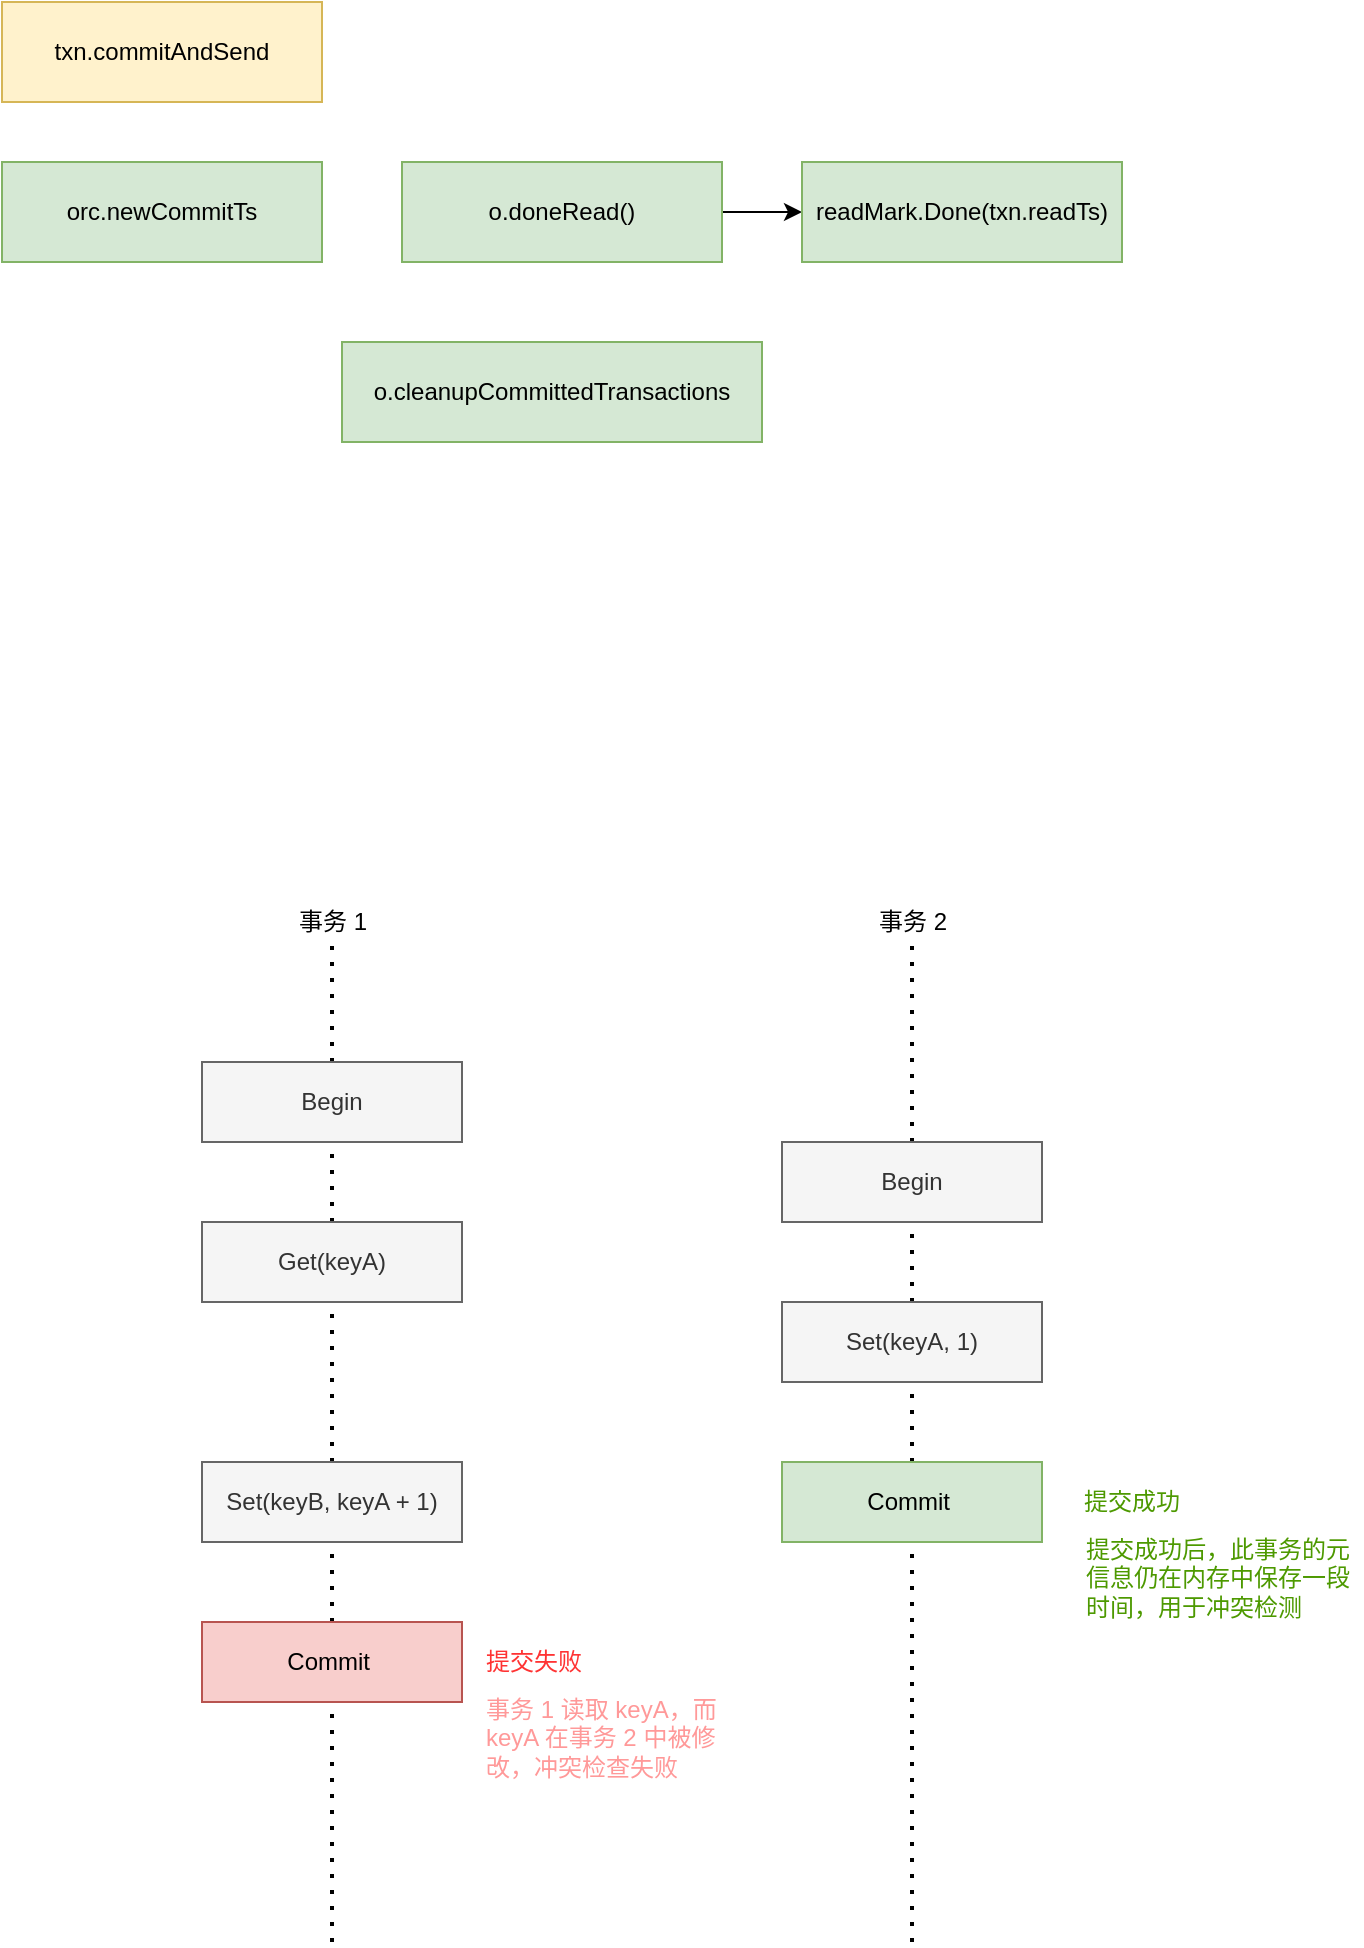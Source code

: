 <mxfile version="13.5.8" type="github">
  <diagram id="m640i7htxF8INme5xLxX" name="Page-1">
    <mxGraphModel dx="946" dy="527" grid="1" gridSize="10" guides="1" tooltips="1" connect="1" arrows="1" fold="1" page="1" pageScale="1" pageWidth="3200" pageHeight="2400" math="0" shadow="0">
      <root>
        <mxCell id="0" />
        <mxCell id="1" parent="0" />
        <mxCell id="meJpIJ2n8r1vD5dWZhTf-1" value="txn.commitAndSend" style="rounded=0;whiteSpace=wrap;html=1;fillColor=#fff2cc;strokeColor=#d6b656;" vertex="1" parent="1">
          <mxGeometry x="310" y="230" width="160" height="50" as="geometry" />
        </mxCell>
        <mxCell id="meJpIJ2n8r1vD5dWZhTf-2" value="orc.newCommitTs" style="rounded=0;whiteSpace=wrap;html=1;fillColor=#d5e8d4;strokeColor=#82b366;" vertex="1" parent="1">
          <mxGeometry x="310" y="310" width="160" height="50" as="geometry" />
        </mxCell>
        <mxCell id="meJpIJ2n8r1vD5dWZhTf-7" style="edgeStyle=orthogonalEdgeStyle;rounded=0;orthogonalLoop=1;jettySize=auto;html=1;entryX=0;entryY=0.5;entryDx=0;entryDy=0;" edge="1" parent="1" source="meJpIJ2n8r1vD5dWZhTf-3" target="meJpIJ2n8r1vD5dWZhTf-6">
          <mxGeometry relative="1" as="geometry" />
        </mxCell>
        <mxCell id="meJpIJ2n8r1vD5dWZhTf-3" value="o.doneRead()" style="rounded=0;whiteSpace=wrap;html=1;fillColor=#d5e8d4;strokeColor=#82b366;" vertex="1" parent="1">
          <mxGeometry x="510" y="310" width="160" height="50" as="geometry" />
        </mxCell>
        <mxCell id="meJpIJ2n8r1vD5dWZhTf-6" value="readMark.Done(txn.readTs)" style="rounded=0;whiteSpace=wrap;html=1;fillColor=#d5e8d4;strokeColor=#82b366;" vertex="1" parent="1">
          <mxGeometry x="710" y="310" width="160" height="50" as="geometry" />
        </mxCell>
        <mxCell id="meJpIJ2n8r1vD5dWZhTf-8" value="o.cleanupCommittedTransactions" style="rounded=0;whiteSpace=wrap;html=1;fillColor=#d5e8d4;strokeColor=#82b366;" vertex="1" parent="1">
          <mxGeometry x="480" y="400" width="210" height="50" as="geometry" />
        </mxCell>
        <mxCell id="meJpIJ2n8r1vD5dWZhTf-12" value="" style="endArrow=none;dashed=1;html=1;dashPattern=1 3;strokeWidth=2;entryX=0.5;entryY=1;entryDx=0;entryDy=0;" edge="1" parent="1" target="meJpIJ2n8r1vD5dWZhTf-16">
          <mxGeometry width="50" height="50" relative="1" as="geometry">
            <mxPoint x="475" y="1200" as="sourcePoint" />
            <mxPoint x="475" y="840" as="targetPoint" />
          </mxGeometry>
        </mxCell>
        <mxCell id="meJpIJ2n8r1vD5dWZhTf-13" value="Get(keyA)" style="rounded=0;whiteSpace=wrap;html=1;fillColor=#f5f5f5;strokeColor=#666666;fontColor=#333333;" vertex="1" parent="1">
          <mxGeometry x="410" y="840" width="130" height="40" as="geometry" />
        </mxCell>
        <mxCell id="meJpIJ2n8r1vD5dWZhTf-14" value="Set(keyB, keyA + 1)" style="rounded=0;whiteSpace=wrap;html=1;fillColor=#f5f5f5;strokeColor=#666666;fontColor=#333333;" vertex="1" parent="1">
          <mxGeometry x="410" y="960" width="130" height="40" as="geometry" />
        </mxCell>
        <mxCell id="meJpIJ2n8r1vD5dWZhTf-16" value="事务 1" style="text;html=1;strokeColor=none;fillColor=none;align=center;verticalAlign=middle;whiteSpace=wrap;rounded=0;" vertex="1" parent="1">
          <mxGeometry x="447.5" y="680" width="55" height="20" as="geometry" />
        </mxCell>
        <mxCell id="meJpIJ2n8r1vD5dWZhTf-17" value="Commit&amp;nbsp;" style="rounded=0;whiteSpace=wrap;html=1;fillColor=#f8cecc;strokeColor=#b85450;" vertex="1" parent="1">
          <mxGeometry x="410" y="1040" width="130" height="40" as="geometry" />
        </mxCell>
        <mxCell id="meJpIJ2n8r1vD5dWZhTf-18" value="" style="endArrow=none;dashed=1;html=1;dashPattern=1 3;strokeWidth=2;entryX=0.5;entryY=1;entryDx=0;entryDy=0;" edge="1" parent="1" target="meJpIJ2n8r1vD5dWZhTf-21">
          <mxGeometry width="50" height="50" relative="1" as="geometry">
            <mxPoint x="765" y="1200" as="sourcePoint" />
            <mxPoint x="765" y="840" as="targetPoint" />
          </mxGeometry>
        </mxCell>
        <mxCell id="meJpIJ2n8r1vD5dWZhTf-20" value="Set(keyA, 1)" style="rounded=0;whiteSpace=wrap;html=1;fillColor=#f5f5f5;strokeColor=#666666;fontColor=#333333;" vertex="1" parent="1">
          <mxGeometry x="700" y="880" width="130" height="40" as="geometry" />
        </mxCell>
        <mxCell id="meJpIJ2n8r1vD5dWZhTf-21" value="事务 2" style="text;html=1;strokeColor=none;fillColor=none;align=center;verticalAlign=middle;whiteSpace=wrap;rounded=0;" vertex="1" parent="1">
          <mxGeometry x="737.5" y="680" width="55" height="20" as="geometry" />
        </mxCell>
        <mxCell id="meJpIJ2n8r1vD5dWZhTf-22" value="Commit&amp;nbsp;" style="rounded=0;whiteSpace=wrap;html=1;fillColor=#d5e8d4;strokeColor=#82b366;" vertex="1" parent="1">
          <mxGeometry x="700" y="960" width="130" height="40" as="geometry" />
        </mxCell>
        <mxCell id="meJpIJ2n8r1vD5dWZhTf-23" value="Begin" style="rounded=0;whiteSpace=wrap;html=1;fillColor=#f5f5f5;strokeColor=#666666;fontColor=#333333;" vertex="1" parent="1">
          <mxGeometry x="410" y="760" width="130" height="40" as="geometry" />
        </mxCell>
        <mxCell id="meJpIJ2n8r1vD5dWZhTf-24" value="Begin" style="rounded=0;whiteSpace=wrap;html=1;fillColor=#f5f5f5;strokeColor=#666666;fontColor=#333333;" vertex="1" parent="1">
          <mxGeometry x="700" y="800" width="130" height="40" as="geometry" />
        </mxCell>
        <mxCell id="meJpIJ2n8r1vD5dWZhTf-26" value="提交失败" style="text;html=1;strokeColor=none;fillColor=none;align=left;verticalAlign=middle;whiteSpace=wrap;rounded=0;fontColor=#FF3333;" vertex="1" parent="1">
          <mxGeometry x="550" y="1050" width="60" height="20" as="geometry" />
        </mxCell>
        <mxCell id="meJpIJ2n8r1vD5dWZhTf-28" value="事务 1 读取 keyA，而 keyA 在事务 2 中被修改，冲突检查失败" style="text;html=1;strokeColor=none;fillColor=none;align=left;verticalAlign=top;whiteSpace=wrap;rounded=0;fontColor=#FF9999;" vertex="1" parent="1">
          <mxGeometry x="550" y="1070" width="130" height="60" as="geometry" />
        </mxCell>
        <mxCell id="meJpIJ2n8r1vD5dWZhTf-37" value="提交成功" style="text;html=1;strokeColor=none;fillColor=none;align=center;verticalAlign=middle;whiteSpace=wrap;rounded=0;fontColor=#4D9900;" vertex="1" parent="1">
          <mxGeometry x="840" y="970" width="70" height="20" as="geometry" />
        </mxCell>
        <mxCell id="meJpIJ2n8r1vD5dWZhTf-38" value="提交成功后，此事务的元信息仍在内存中保存一段时间，用于冲突检测" style="text;html=1;strokeColor=none;fillColor=none;align=left;verticalAlign=top;whiteSpace=wrap;rounded=0;fontColor=#4D9900;" vertex="1" parent="1">
          <mxGeometry x="850" y="990" width="140" height="60" as="geometry" />
        </mxCell>
      </root>
    </mxGraphModel>
  </diagram>
</mxfile>
